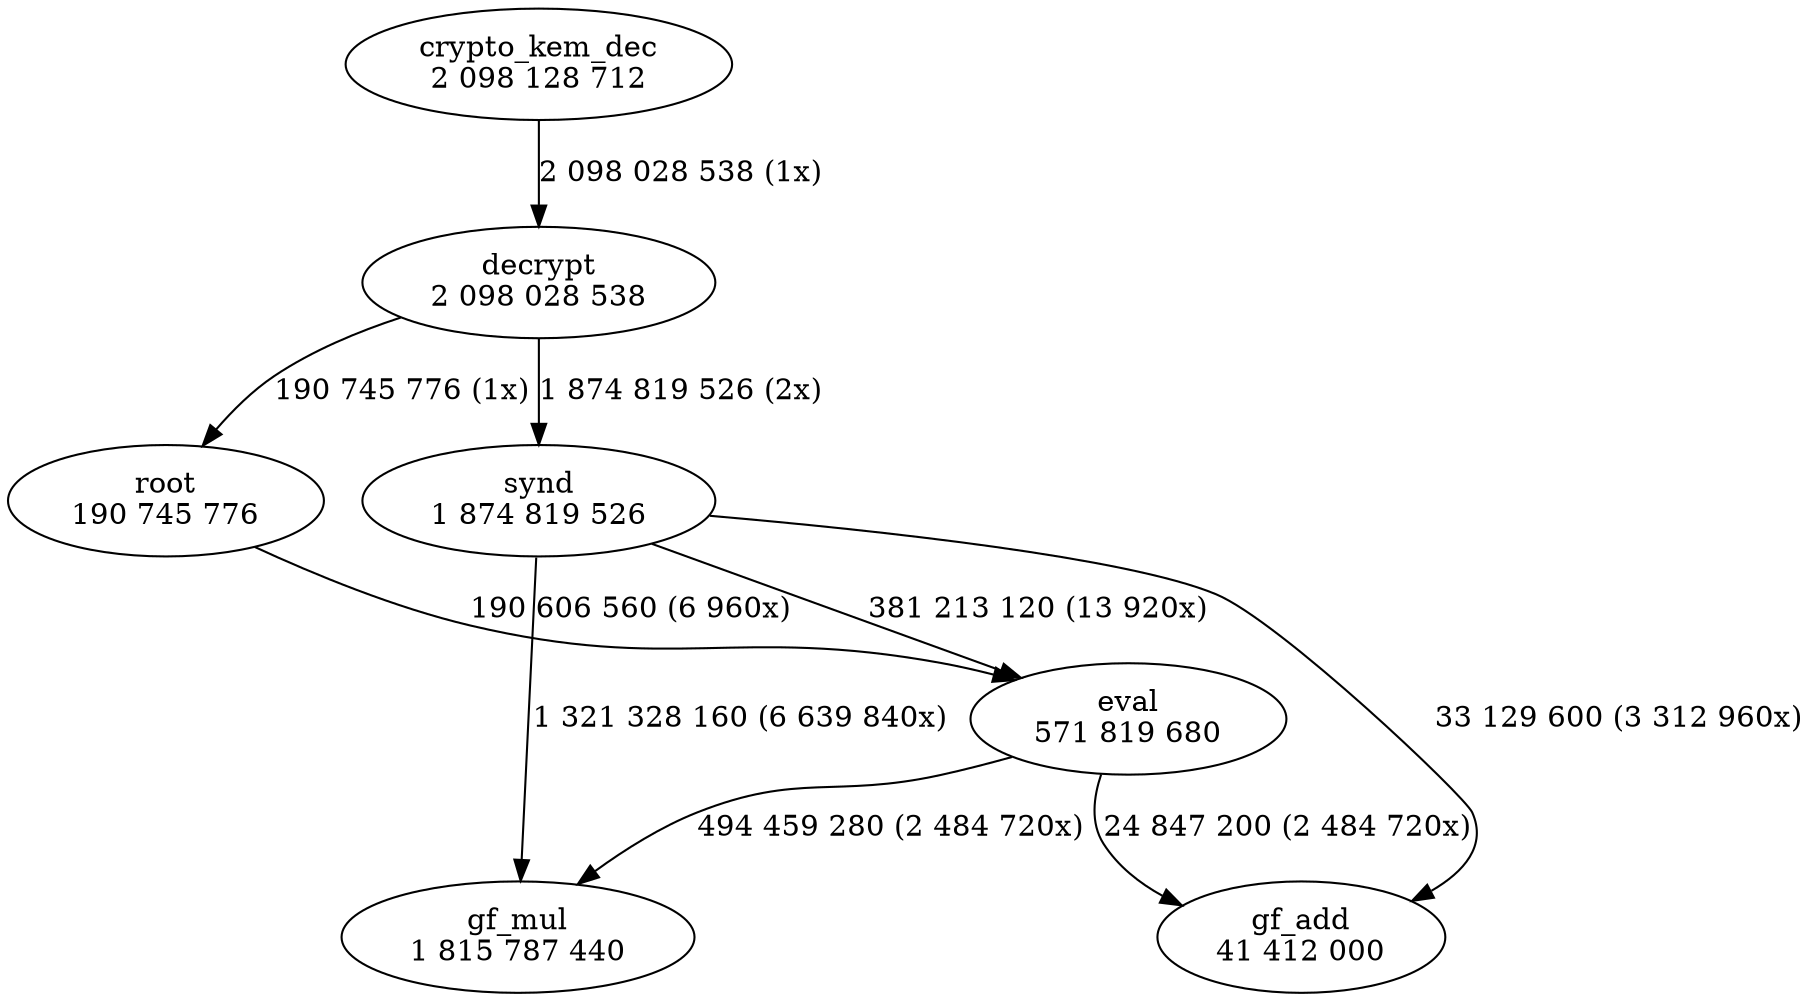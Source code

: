 digraph "callgraph" {
  F5562532e3880 [label="eval\n571 819 680"];
  F5562533590e0 [label="gf_mul\n1 815 787 440"];
  F55625344fcb0 [label="crypto_kem_dec\n2 098 128 712"];
  F5562538b9d00 [label="root\n190 745 776"];
  F5562540f3260 [label="decrypt\n2 098 028 538"];
  F55625414db00 [label="synd\n1 874 819 526"];
  F556254229290 [label="gf_add\n41 412 000"];
  F5562532e3880 -> F5562533590e0 [weight=2,label="494 459 280 (2 484 720x)"];
  F5562532e3880 -> F556254229290 [weight=2,label="24 847 200 (2 484 720x)"];
  F55625344fcb0 -> F5562540f3260 [weight=3,label="2 098 028 538 (1x)"];
  F5562538b9d00 -> F5562532e3880 [weight=2,label="190 606 560 (6 960x)"];
  F5562540f3260 -> F5562538b9d00 [weight=2,label="190 745 776 (1x)"];
  F5562540f3260 -> F55625414db00 [weight=3,label="1 874 819 526 (2x)"];
  F55625414db00 -> F5562532e3880 [weight=2,label="381 213 120 (13 920x)"];
  F55625414db00 -> F5562533590e0 [weight=3,label="1 321 328 160 (6 639 840x)"];
  F55625414db00 -> F556254229290 [weight=2,label="33 129 600 (3 312 960x)"];
}

